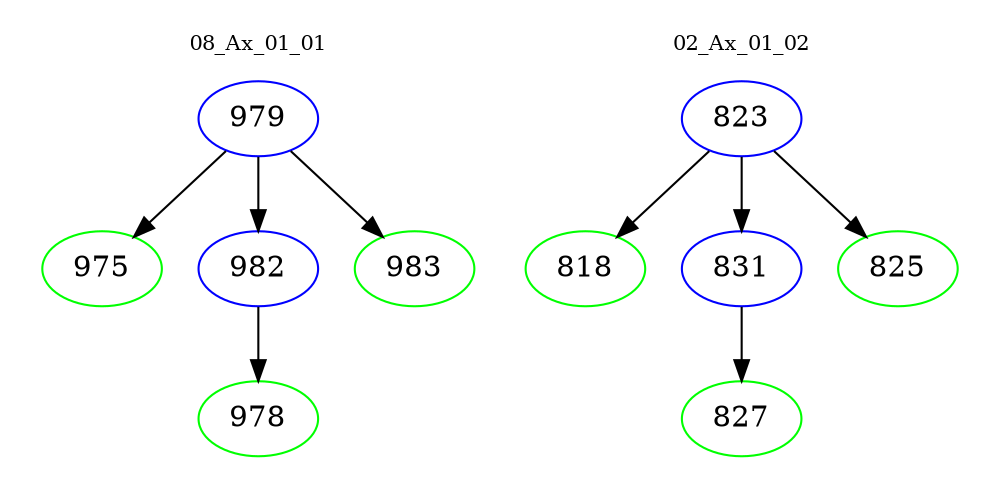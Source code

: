digraph{
subgraph cluster_0 {
color = white
label = "08_Ax_01_01";
fontsize=10;
T0_979 [label="979", color="blue"]
T0_979 -> T0_975 [color="black"]
T0_975 [label="975", color="green"]
T0_979 -> T0_982 [color="black"]
T0_982 [label="982", color="blue"]
T0_982 -> T0_978 [color="black"]
T0_978 [label="978", color="green"]
T0_979 -> T0_983 [color="black"]
T0_983 [label="983", color="green"]
}
subgraph cluster_1 {
color = white
label = "02_Ax_01_02";
fontsize=10;
T1_823 [label="823", color="blue"]
T1_823 -> T1_818 [color="black"]
T1_818 [label="818", color="green"]
T1_823 -> T1_831 [color="black"]
T1_831 [label="831", color="blue"]
T1_831 -> T1_827 [color="black"]
T1_827 [label="827", color="green"]
T1_823 -> T1_825 [color="black"]
T1_825 [label="825", color="green"]
}
}
